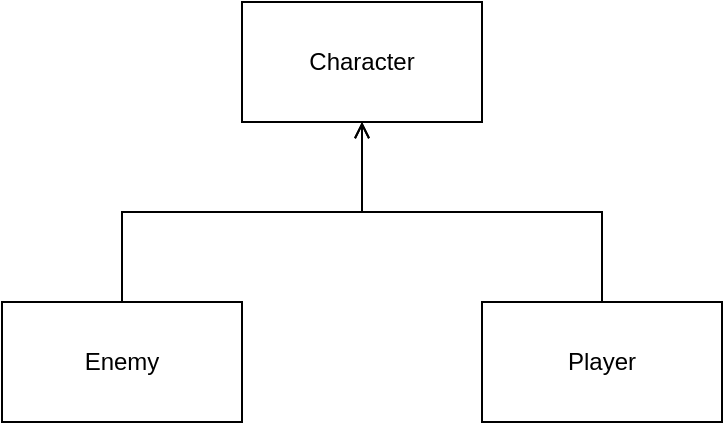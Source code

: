 <mxfile version="21.0.6" type="device"><diagram name="Página-1" id="3WwVIuXghLzOXY_BSmAK"><mxGraphModel dx="472" dy="778" grid="1" gridSize="10" guides="1" tooltips="1" connect="1" arrows="1" fold="1" page="1" pageScale="1" pageWidth="827" pageHeight="1169" math="0" shadow="0"><root><mxCell id="0"/><mxCell id="1" parent="0"/><mxCell id="SlDGo_Th7XTAfyut1vqE-1" value="Character" style="rounded=0;whiteSpace=wrap;html=1;" vertex="1" parent="1"><mxGeometry x="190" y="170" width="120" height="60" as="geometry"/></mxCell><mxCell id="SlDGo_Th7XTAfyut1vqE-5" style="edgeStyle=orthogonalEdgeStyle;rounded=0;orthogonalLoop=1;jettySize=auto;html=1;endArrow=open;endFill=0;" edge="1" parent="1" source="SlDGo_Th7XTAfyut1vqE-2" target="SlDGo_Th7XTAfyut1vqE-1"><mxGeometry relative="1" as="geometry"/></mxCell><mxCell id="SlDGo_Th7XTAfyut1vqE-2" value="Enemy" style="rounded=0;whiteSpace=wrap;html=1;" vertex="1" parent="1"><mxGeometry x="70" y="320" width="120" height="60" as="geometry"/></mxCell><mxCell id="SlDGo_Th7XTAfyut1vqE-4" style="edgeStyle=orthogonalEdgeStyle;rounded=0;orthogonalLoop=1;jettySize=auto;html=1;entryX=0.5;entryY=1;entryDx=0;entryDy=0;endArrow=open;endFill=0;" edge="1" parent="1" source="SlDGo_Th7XTAfyut1vqE-3" target="SlDGo_Th7XTAfyut1vqE-1"><mxGeometry relative="1" as="geometry"/></mxCell><mxCell id="SlDGo_Th7XTAfyut1vqE-3" value="Player" style="rounded=0;whiteSpace=wrap;html=1;" vertex="1" parent="1"><mxGeometry x="310" y="320" width="120" height="60" as="geometry"/></mxCell></root></mxGraphModel></diagram></mxfile>